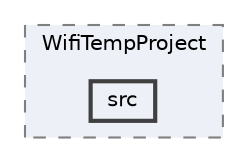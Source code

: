 digraph "h5/Embedded Controller/WifiTempProject/src"
{
 // LATEX_PDF_SIZE
  bgcolor="transparent";
  edge [fontname=Helvetica,fontsize=10,labelfontname=Helvetica,labelfontsize=10];
  node [fontname=Helvetica,fontsize=10,shape=box,height=0.2,width=0.4];
  compound=true
  subgraph clusterdir_dd39c6fe24bddac1cd17cc2a90fd841f {
    graph [ bgcolor="#edf0f7", pencolor="grey50", label="WifiTempProject", fontname=Helvetica,fontsize=10 style="filled,dashed", URL="dir_dd39c6fe24bddac1cd17cc2a90fd841f.html",tooltip=""]
  dir_c053a050248f4393258cc5de1c4e8a04 [label="src", fillcolor="#edf0f7", color="grey25", style="filled,bold", URL="dir_c053a050248f4393258cc5de1c4e8a04.html",tooltip=""];
  }
}
